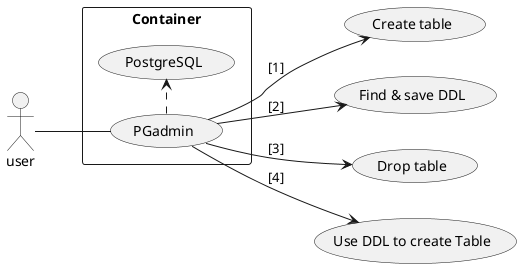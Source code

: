 @startuml
left to right direction
skinparam packageStyle rectangle
actor user
rectangle Container {
  user -- (PGadmin)
  (PGadmin) .> (PostgreSQL)
}
(PGadmin) --> (Create table): [1]
(PGadmin) --> (Find & save DDL): [2]
(PGadmin) --> (Drop table): [3]
(PGadmin) --> (Use DDL to create Table): [4]
@enduml
